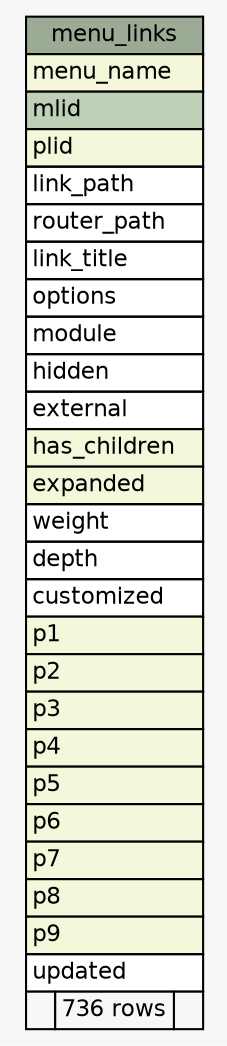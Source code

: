 // dot 2.30.1 on Mac OS X 10.8.3
// SchemaSpy rev 590
digraph "menu_links" {
  graph [
    rankdir="RL"
    bgcolor="#f7f7f7"
    nodesep="0.18"
    ranksep="0.46"
    fontname="Helvetica"
    fontsize="11"
  ];
  node [
    fontname="Helvetica"
    fontsize="11"
    shape="plaintext"
  ];
  edge [
    arrowsize="0.8"
  ];
  "menu_links" [
    label=<
    <TABLE BORDER="0" CELLBORDER="1" CELLSPACING="0" BGCOLOR="#ffffff">
      <TR><TD COLSPAN="3" BGCOLOR="#9bab96" ALIGN="CENTER">menu_links</TD></TR>
      <TR><TD PORT="menu_name" COLSPAN="3" BGCOLOR="#f4f7da" ALIGN="LEFT">menu_name</TD></TR>
      <TR><TD PORT="mlid" COLSPAN="3" BGCOLOR="#bed1b8" ALIGN="LEFT">mlid</TD></TR>
      <TR><TD PORT="plid" COLSPAN="3" BGCOLOR="#f4f7da" ALIGN="LEFT">plid</TD></TR>
      <TR><TD PORT="link_path" COLSPAN="3" ALIGN="LEFT">link_path</TD></TR>
      <TR><TD PORT="router_path" COLSPAN="3" ALIGN="LEFT">router_path</TD></TR>
      <TR><TD PORT="link_title" COLSPAN="3" ALIGN="LEFT">link_title</TD></TR>
      <TR><TD PORT="options" COLSPAN="3" ALIGN="LEFT">options</TD></TR>
      <TR><TD PORT="module" COLSPAN="3" ALIGN="LEFT">module</TD></TR>
      <TR><TD PORT="hidden" COLSPAN="3" ALIGN="LEFT">hidden</TD></TR>
      <TR><TD PORT="external" COLSPAN="3" ALIGN="LEFT">external</TD></TR>
      <TR><TD PORT="has_children" COLSPAN="3" BGCOLOR="#f4f7da" ALIGN="LEFT">has_children</TD></TR>
      <TR><TD PORT="expanded" COLSPAN="3" BGCOLOR="#f4f7da" ALIGN="LEFT">expanded</TD></TR>
      <TR><TD PORT="weight" COLSPAN="3" ALIGN="LEFT">weight</TD></TR>
      <TR><TD PORT="depth" COLSPAN="3" ALIGN="LEFT">depth</TD></TR>
      <TR><TD PORT="customized" COLSPAN="3" ALIGN="LEFT">customized</TD></TR>
      <TR><TD PORT="p1" COLSPAN="3" BGCOLOR="#f4f7da" ALIGN="LEFT">p1</TD></TR>
      <TR><TD PORT="p2" COLSPAN="3" BGCOLOR="#f4f7da" ALIGN="LEFT">p2</TD></TR>
      <TR><TD PORT="p3" COLSPAN="3" BGCOLOR="#f4f7da" ALIGN="LEFT">p3</TD></TR>
      <TR><TD PORT="p4" COLSPAN="3" BGCOLOR="#f4f7da" ALIGN="LEFT">p4</TD></TR>
      <TR><TD PORT="p5" COLSPAN="3" BGCOLOR="#f4f7da" ALIGN="LEFT">p5</TD></TR>
      <TR><TD PORT="p6" COLSPAN="3" BGCOLOR="#f4f7da" ALIGN="LEFT">p6</TD></TR>
      <TR><TD PORT="p7" COLSPAN="3" BGCOLOR="#f4f7da" ALIGN="LEFT">p7</TD></TR>
      <TR><TD PORT="p8" COLSPAN="3" BGCOLOR="#f4f7da" ALIGN="LEFT">p8</TD></TR>
      <TR><TD PORT="p9" COLSPAN="3" BGCOLOR="#f4f7da" ALIGN="LEFT">p9</TD></TR>
      <TR><TD PORT="updated" COLSPAN="3" ALIGN="LEFT">updated</TD></TR>
      <TR><TD ALIGN="LEFT" BGCOLOR="#f7f7f7">  </TD><TD ALIGN="RIGHT" BGCOLOR="#f7f7f7">736 rows</TD><TD ALIGN="RIGHT" BGCOLOR="#f7f7f7">  </TD></TR>
    </TABLE>>
    URL="tables/menu_links.html"
    tooltip="menu_links"
  ];
}
